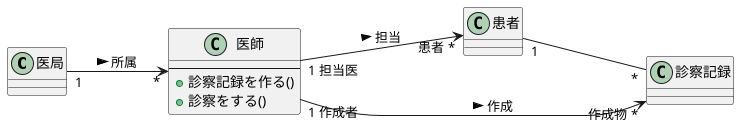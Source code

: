 @startuml 演習3-2クラス図
left to right direction

class 医局{}
class 医師{
    ---
    + 診察記録を作る()
    + 診察をする()
}
class 患者{}
class 診察記録{}

医局 "1" --> "*" 医師:所属 >
医師 "1 担当医" ---> "患者 *" 患者:担当 >
患者 "1"---"*" 診察記録
医師 "1 作成者" ----> "作成物 *" 診察記録:作成 >

@enduml